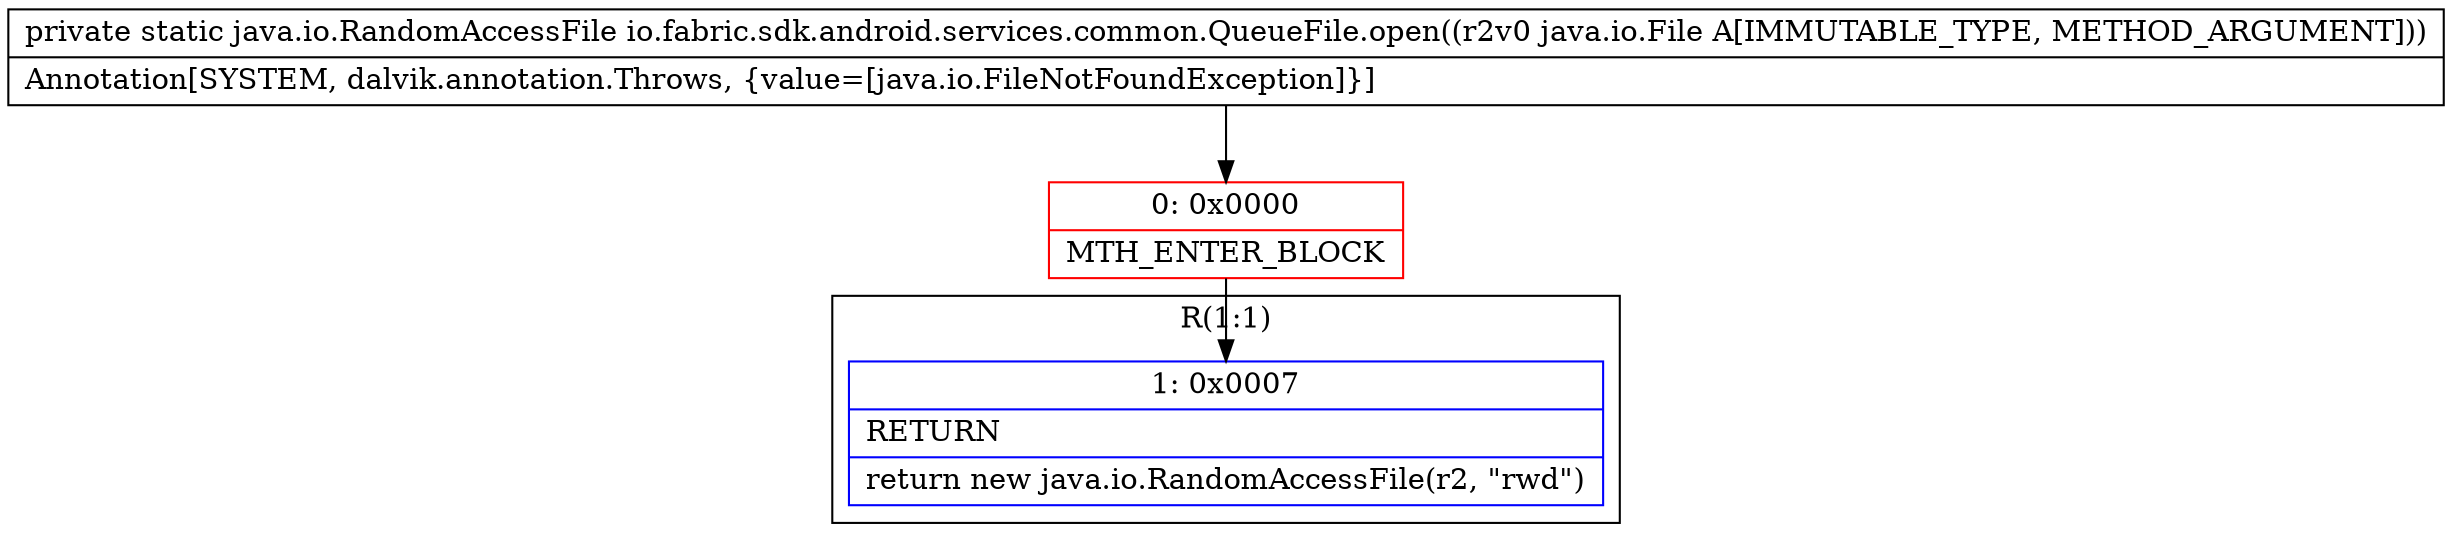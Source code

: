 digraph "CFG forio.fabric.sdk.android.services.common.QueueFile.open(Ljava\/io\/File;)Ljava\/io\/RandomAccessFile;" {
subgraph cluster_Region_2024792784 {
label = "R(1:1)";
node [shape=record,color=blue];
Node_1 [shape=record,label="{1\:\ 0x0007|RETURN\l|return new java.io.RandomAccessFile(r2, \"rwd\")\l}"];
}
Node_0 [shape=record,color=red,label="{0\:\ 0x0000|MTH_ENTER_BLOCK\l}"];
MethodNode[shape=record,label="{private static java.io.RandomAccessFile io.fabric.sdk.android.services.common.QueueFile.open((r2v0 java.io.File A[IMMUTABLE_TYPE, METHOD_ARGUMENT]))  | Annotation[SYSTEM, dalvik.annotation.Throws, \{value=[java.io.FileNotFoundException]\}]\l}"];
MethodNode -> Node_0;
Node_0 -> Node_1;
}

